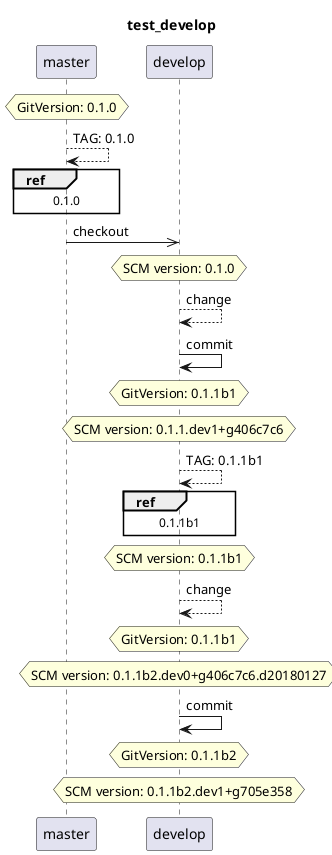 @startuml
title test_develop
skinparam ParticipantPadding 20
skinparam BoxPadding 10
participant master
hnote over master: GitVersion: 0.1.0
master --> master: TAG: 0.1.0
ref over master: 0.1.0
master ->> develop: checkout
hnote over develop: SCM version: 0.1.0
develop --> develop: change
develop -> develop: commit
hnote over develop: GitVersion: 0.1.1b1
hnote over develop: SCM version: 0.1.1.dev1+g406c7c6
develop --> develop: TAG: 0.1.1b1
ref over develop: 0.1.1b1
hnote over develop: SCM version: 0.1.1b1
develop --> develop: change
hnote over develop: GitVersion: 0.1.1b1
hnote over develop: SCM version: 0.1.1b2.dev0+g406c7c6.d20180127
develop -> develop: commit
hnote over develop: GitVersion: 0.1.1b2
hnote over develop: SCM version: 0.1.1b2.dev1+g705e358
@enduml